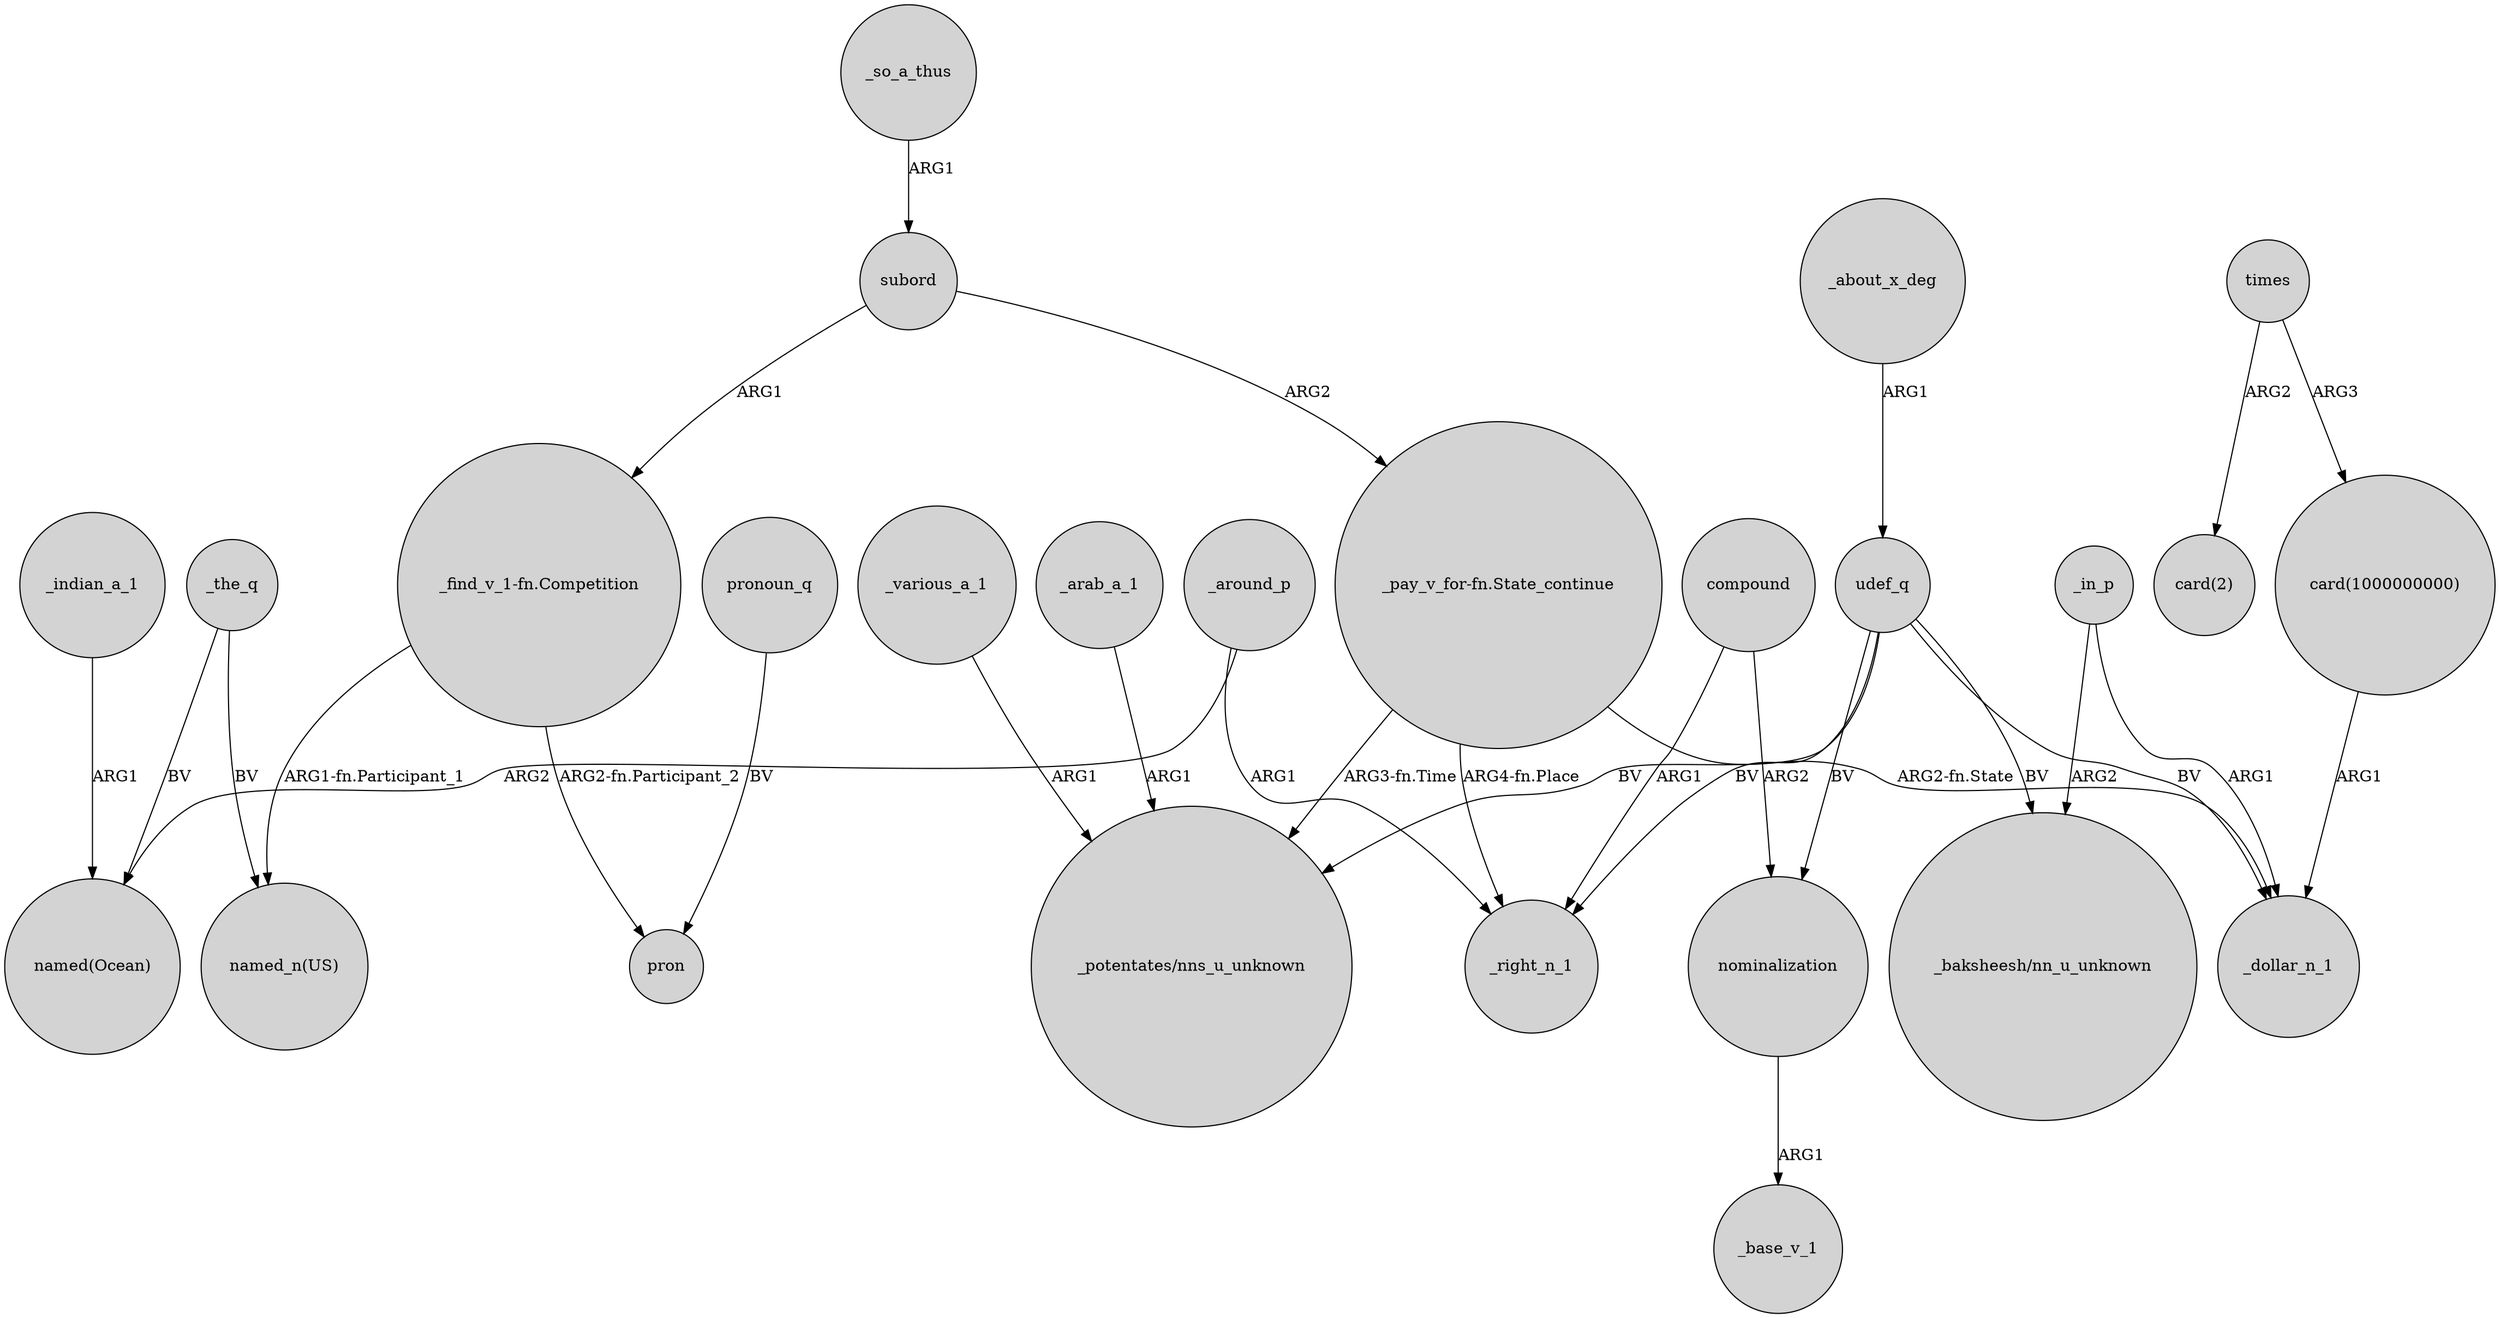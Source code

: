 digraph {
	node [shape=circle style=filled]
	"card(1000000000)" -> _dollar_n_1 [label=ARG1]
	"_find_v_1-fn.Competition" -> "named_n(US)" [label="ARG1-fn.Participant_1"]
	_so_a_thus -> subord [label=ARG1]
	_the_q -> "named_n(US)" [label=BV]
	_around_p -> _right_n_1 [label=ARG1]
	compound -> _right_n_1 [label=ARG1]
	udef_q -> nominalization [label=BV]
	_in_p -> "_baksheesh/nn_u_unknown" [label=ARG2]
	udef_q -> _right_n_1 [label=BV]
	times -> "card(1000000000)" [label=ARG3]
	"_pay_v_for-fn.State_continue" -> "_potentates/nns_u_unknown" [label="ARG3-fn.Time"]
	compound -> nominalization [label=ARG2]
	_about_x_deg -> udef_q [label=ARG1]
	"_pay_v_for-fn.State_continue" -> _dollar_n_1 [label="ARG2-fn.State"]
	udef_q -> "_baksheesh/nn_u_unknown" [label=BV]
	_indian_a_1 -> "named(Ocean)" [label=ARG1]
	pronoun_q -> pron [label=BV]
	_in_p -> _dollar_n_1 [label=ARG1]
	udef_q -> "_potentates/nns_u_unknown" [label=BV]
	nominalization -> _base_v_1 [label=ARG1]
	_around_p -> "named(Ocean)" [label=ARG2]
	_various_a_1 -> "_potentates/nns_u_unknown" [label=ARG1]
	_arab_a_1 -> "_potentates/nns_u_unknown" [label=ARG1]
	udef_q -> _dollar_n_1 [label=BV]
	subord -> "_find_v_1-fn.Competition" [label=ARG1]
	"_pay_v_for-fn.State_continue" -> _right_n_1 [label="ARG4-fn.Place"]
	_the_q -> "named(Ocean)" [label=BV]
	"_find_v_1-fn.Competition" -> pron [label="ARG2-fn.Participant_2"]
	subord -> "_pay_v_for-fn.State_continue" [label=ARG2]
	times -> "card(2)" [label=ARG2]
}
